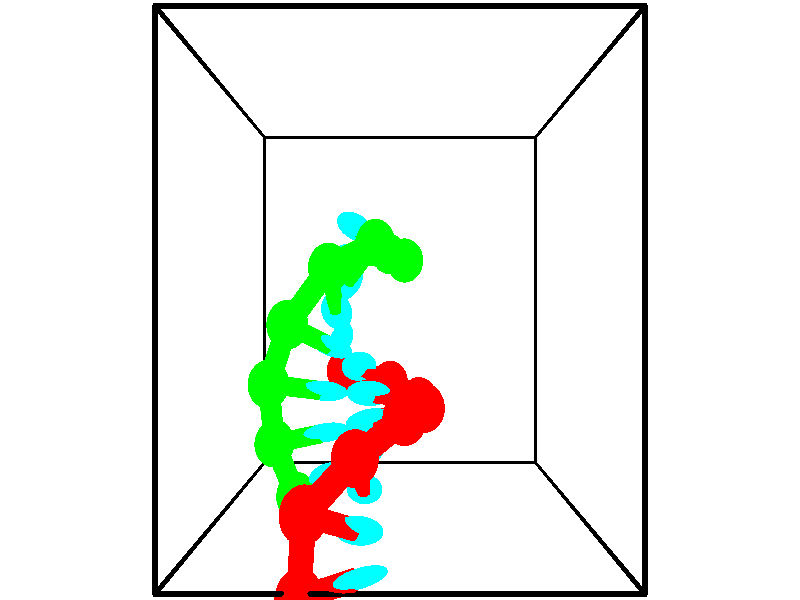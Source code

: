 // switches for output
#declare DRAW_BASES = 1; // possible values are 0, 1; only relevant for DNA ribbons
#declare DRAW_BASES_TYPE = 3; // possible values are 1, 2, 3; only relevant for DNA ribbons
#declare DRAW_FOG = 0; // set to 1 to enable fog

#include "colors.inc"

#include "transforms.inc"
background { rgb <1, 1, 1>}

#default {
   normal{
       ripples 0.25
       frequency 0.20
       turbulence 0.2
       lambda 5
   }
	finish {
		phong 0.1
		phong_size 40.
	}
}

// original window dimensions: 1024x640


// camera settings

camera {
	sky <-0, 1, 0>
	up <-0, 1, 0>
	right 1.6 * <1, 0, 0>
	location <2.5, 2.5, 11.1562>
	look_at <2.5, 2.5, 2.5>
	direction <0, 0, -8.6562>
	angle 67.0682
}


# declare cpy_camera_pos = <2.5, 2.5, 11.1562>;
# if (DRAW_FOG = 1)
fog {
	fog_type 2
	up vnormalize(cpy_camera_pos)
	color rgbt<1,1,1,0.3>
	distance 1e-5
	fog_alt 3e-3
	fog_offset 4
}
# end


// LIGHTS

# declare lum = 6;
global_settings {
	ambient_light rgb lum * <0.05, 0.05, 0.05>
	max_trace_level 15
}# declare cpy_direct_light_amount = 0.25;
light_source
{	1000 * <-1, -1, 1>,
	rgb lum * cpy_direct_light_amount
	parallel
}

light_source
{	1000 * <1, 1, -1>,
	rgb lum * cpy_direct_light_amount
	parallel
}

// strand 0

// nucleotide -1

// particle -1
sphere {
	<1.439567, -0.101996, 4.834101> 0.250000
	pigment { color rgbt <1,0,0,0> }
	no_shadow
}
cylinder {
	<1.810703, 0.025635, 4.911357>,  <2.033385, 0.102213, 4.957711>, 0.100000
	pigment { color rgbt <1,0,0,0> }
	no_shadow
}
cylinder {
	<1.810703, 0.025635, 4.911357>,  <1.439567, -0.101996, 4.834101>, 0.100000
	pigment { color rgbt <1,0,0,0> }
	no_shadow
}

// particle -1
sphere {
	<1.810703, 0.025635, 4.911357> 0.100000
	pigment { color rgbt <1,0,0,0> }
	no_shadow
}
sphere {
	0, 1
	scale<0.080000,0.200000,0.300000>
	matrix <-0.195868, 0.857516, -0.475712,
		-0.317410, 0.403554, 0.858135,
		0.927840, 0.319077, 0.193141,
		2.089055, 0.121358, 4.969299>
	pigment { color rgbt <0,1,1,0> }
	no_shadow
}
cylinder {
	<1.517963, 0.674733, 5.002123>,  <1.439567, -0.101996, 4.834101>, 0.130000
	pigment { color rgbt <1,0,0,0> }
	no_shadow
}

// nucleotide -1

// particle -1
sphere {
	<1.517963, 0.674733, 5.002123> 0.250000
	pigment { color rgbt <1,0,0,0> }
	no_shadow
}
cylinder {
	<1.825211, 0.529099, 4.791435>,  <2.009559, 0.441718, 4.665022>, 0.100000
	pigment { color rgbt <1,0,0,0> }
	no_shadow
}
cylinder {
	<1.825211, 0.529099, 4.791435>,  <1.517963, 0.674733, 5.002123>, 0.100000
	pigment { color rgbt <1,0,0,0> }
	no_shadow
}

// particle -1
sphere {
	<1.825211, 0.529099, 4.791435> 0.100000
	pigment { color rgbt <1,0,0,0> }
	no_shadow
}
sphere {
	0, 1
	scale<0.080000,0.200000,0.300000>
	matrix <-0.164469, 0.682819, -0.711834,
		0.618824, 0.633403, 0.464605,
		0.768119, -0.364087, -0.526720,
		2.055646, 0.419873, 4.633420>
	pigment { color rgbt <0,1,1,0> }
	no_shadow
}
cylinder {
	<2.028042, 1.120783, 4.846137>,  <1.517963, 0.674733, 5.002123>, 0.130000
	pigment { color rgbt <1,0,0,0> }
	no_shadow
}

// nucleotide -1

// particle -1
sphere {
	<2.028042, 1.120783, 4.846137> 0.250000
	pigment { color rgbt <1,0,0,0> }
	no_shadow
}
cylinder {
	<2.067852, 0.881477, 4.528099>,  <2.091738, 0.737894, 4.337276>, 0.100000
	pigment { color rgbt <1,0,0,0> }
	no_shadow
}
cylinder {
	<2.067852, 0.881477, 4.528099>,  <2.028042, 1.120783, 4.846137>, 0.100000
	pigment { color rgbt <1,0,0,0> }
	no_shadow
}

// particle -1
sphere {
	<2.067852, 0.881477, 4.528099> 0.100000
	pigment { color rgbt <1,0,0,0> }
	no_shadow
}
sphere {
	0, 1
	scale<0.080000,0.200000,0.300000>
	matrix <-0.087900, 0.790651, -0.605925,
		0.991145, 0.130194, 0.026102,
		0.099525, -0.598265, -0.795094,
		2.097709, 0.701998, 4.289571>
	pigment { color rgbt <0,1,1,0> }
	no_shadow
}
cylinder {
	<2.552205, 1.388728, 4.382052>,  <2.028042, 1.120783, 4.846137>, 0.130000
	pigment { color rgbt <1,0,0,0> }
	no_shadow
}

// nucleotide -1

// particle -1
sphere {
	<2.552205, 1.388728, 4.382052> 0.250000
	pigment { color rgbt <1,0,0,0> }
	no_shadow
}
cylinder {
	<2.282032, 1.167835, 4.186571>,  <2.119928, 1.035300, 4.069282>, 0.100000
	pigment { color rgbt <1,0,0,0> }
	no_shadow
}
cylinder {
	<2.282032, 1.167835, 4.186571>,  <2.552205, 1.388728, 4.382052>, 0.100000
	pigment { color rgbt <1,0,0,0> }
	no_shadow
}

// particle -1
sphere {
	<2.282032, 1.167835, 4.186571> 0.100000
	pigment { color rgbt <1,0,0,0> }
	no_shadow
}
sphere {
	0, 1
	scale<0.080000,0.200000,0.300000>
	matrix <-0.039724, 0.689005, -0.723668,
		0.736353, -0.469374, -0.487312,
		-0.675431, -0.552232, -0.488705,
		2.079402, 1.002166, 4.039960>
	pigment { color rgbt <0,1,1,0> }
	no_shadow
}
cylinder {
	<2.797601, 1.401141, 3.779123>,  <2.552205, 1.388728, 4.382052>, 0.130000
	pigment { color rgbt <1,0,0,0> }
	no_shadow
}

// nucleotide -1

// particle -1
sphere {
	<2.797601, 1.401141, 3.779123> 0.250000
	pigment { color rgbt <1,0,0,0> }
	no_shadow
}
cylinder {
	<2.410881, 1.315674, 3.723057>,  <2.178849, 1.264394, 3.689417>, 0.100000
	pigment { color rgbt <1,0,0,0> }
	no_shadow
}
cylinder {
	<2.410881, 1.315674, 3.723057>,  <2.797601, 1.401141, 3.779123>, 0.100000
	pigment { color rgbt <1,0,0,0> }
	no_shadow
}

// particle -1
sphere {
	<2.410881, 1.315674, 3.723057> 0.100000
	pigment { color rgbt <1,0,0,0> }
	no_shadow
}
sphere {
	0, 1
	scale<0.080000,0.200000,0.300000>
	matrix <-0.079800, 0.773521, -0.628727,
		0.242759, -0.596667, -0.764889,
		-0.966799, -0.213667, -0.140165,
		2.120842, 1.251574, 3.681007>
	pigment { color rgbt <0,1,1,0> }
	no_shadow
}
cylinder {
	<2.753074, 1.386521, 3.062413>,  <2.797601, 1.401141, 3.779123>, 0.130000
	pigment { color rgbt <1,0,0,0> }
	no_shadow
}

// nucleotide -1

// particle -1
sphere {
	<2.753074, 1.386521, 3.062413> 0.250000
	pigment { color rgbt <1,0,0,0> }
	no_shadow
}
cylinder {
	<2.378151, 1.442284, 3.190176>,  <2.153197, 1.475741, 3.266834>, 0.100000
	pigment { color rgbt <1,0,0,0> }
	no_shadow
}
cylinder {
	<2.378151, 1.442284, 3.190176>,  <2.753074, 1.386521, 3.062413>, 0.100000
	pigment { color rgbt <1,0,0,0> }
	no_shadow
}

// particle -1
sphere {
	<2.378151, 1.442284, 3.190176> 0.100000
	pigment { color rgbt <1,0,0,0> }
	no_shadow
}
sphere {
	0, 1
	scale<0.080000,0.200000,0.300000>
	matrix <-0.123905, 0.723326, -0.679299,
		-0.325736, -0.676288, -0.660705,
		-0.937307, 0.139408, 0.319409,
		2.096959, 1.484106, 3.285999>
	pigment { color rgbt <0,1,1,0> }
	no_shadow
}
cylinder {
	<2.361351, 1.520450, 2.471761>,  <2.753074, 1.386521, 3.062413>, 0.130000
	pigment { color rgbt <1,0,0,0> }
	no_shadow
}

// nucleotide -1

// particle -1
sphere {
	<2.361351, 1.520450, 2.471761> 0.250000
	pigment { color rgbt <1,0,0,0> }
	no_shadow
}
cylinder {
	<2.126301, 1.651772, 2.767575>,  <1.985271, 1.730564, 2.945064>, 0.100000
	pigment { color rgbt <1,0,0,0> }
	no_shadow
}
cylinder {
	<2.126301, 1.651772, 2.767575>,  <2.361351, 1.520450, 2.471761>, 0.100000
	pigment { color rgbt <1,0,0,0> }
	no_shadow
}

// particle -1
sphere {
	<2.126301, 1.651772, 2.767575> 0.100000
	pigment { color rgbt <1,0,0,0> }
	no_shadow
}
sphere {
	0, 1
	scale<0.080000,0.200000,0.300000>
	matrix <-0.428631, 0.648900, -0.628652,
		-0.686274, -0.686400, -0.240589,
		-0.587626, 0.328303, 0.739536,
		1.950013, 1.750263, 2.989436>
	pigment { color rgbt <0,1,1,0> }
	no_shadow
}
cylinder {
	<1.670495, 1.631882, 2.250585>,  <2.361351, 1.520450, 2.471761>, 0.130000
	pigment { color rgbt <1,0,0,0> }
	no_shadow
}

// nucleotide -1

// particle -1
sphere {
	<1.670495, 1.631882, 2.250585> 0.250000
	pigment { color rgbt <1,0,0,0> }
	no_shadow
}
cylinder {
	<1.678726, 1.862228, 2.577499>,  <1.683665, 2.000436, 2.773648>, 0.100000
	pigment { color rgbt <1,0,0,0> }
	no_shadow
}
cylinder {
	<1.678726, 1.862228, 2.577499>,  <1.670495, 1.631882, 2.250585>, 0.100000
	pigment { color rgbt <1,0,0,0> }
	no_shadow
}

// particle -1
sphere {
	<1.678726, 1.862228, 2.577499> 0.100000
	pigment { color rgbt <1,0,0,0> }
	no_shadow
}
sphere {
	0, 1
	scale<0.080000,0.200000,0.300000>
	matrix <-0.631600, 0.641170, -0.435871,
		-0.775021, -0.507228, 0.376910,
		0.020577, 0.575865, 0.817286,
		1.684899, 2.034988, 2.822685>
	pigment { color rgbt <0,1,1,0> }
	no_shadow
}
// strand 1

// nucleotide -1

// particle -1
sphere {
	<2.333797, 3.072900, 2.172205> 0.250000
	pigment { color rgbt <0,1,0,0> }
	no_shadow
}
cylinder {
	<2.067352, 3.237530, 2.421011>,  <1.907485, 3.336308, 2.570294>, 0.100000
	pigment { color rgbt <0,1,0,0> }
	no_shadow
}
cylinder {
	<2.067352, 3.237530, 2.421011>,  <2.333797, 3.072900, 2.172205>, 0.100000
	pigment { color rgbt <0,1,0,0> }
	no_shadow
}

// particle -1
sphere {
	<2.067352, 3.237530, 2.421011> 0.100000
	pigment { color rgbt <0,1,0,0> }
	no_shadow
}
sphere {
	0, 1
	scale<0.080000,0.200000,0.300000>
	matrix <0.016273, -0.825746, 0.563807,
		0.745674, 0.385681, 0.543342,
		-0.666112, 0.411574, 0.622014,
		1.867519, 3.361002, 2.607615>
	pigment { color rgbt <0,1,1,0> }
	no_shadow
}
cylinder {
	<2.564597, 2.947930, 2.933228>,  <2.333797, 3.072900, 2.172205>, 0.130000
	pigment { color rgbt <0,1,0,0> }
	no_shadow
}

// nucleotide -1

// particle -1
sphere {
	<2.564597, 2.947930, 2.933228> 0.250000
	pigment { color rgbt <0,1,0,0> }
	no_shadow
}
cylinder {
	<2.170067, 2.982800, 2.877279>,  <1.933349, 3.003721, 2.843710>, 0.100000
	pigment { color rgbt <0,1,0,0> }
	no_shadow
}
cylinder {
	<2.170067, 2.982800, 2.877279>,  <2.564597, 2.947930, 2.933228>, 0.100000
	pigment { color rgbt <0,1,0,0> }
	no_shadow
}

// particle -1
sphere {
	<2.170067, 2.982800, 2.877279> 0.100000
	pigment { color rgbt <0,1,0,0> }
	no_shadow
}
sphere {
	0, 1
	scale<0.080000,0.200000,0.300000>
	matrix <-0.148077, -0.841342, 0.519823,
		-0.072365, 0.533426, 0.842745,
		-0.986325, 0.087175, -0.139872,
		1.874169, 3.008952, 2.835318>
	pigment { color rgbt <0,1,1,0> }
	no_shadow
}
cylinder {
	<2.186931, 3.112500, 3.447351>,  <2.564597, 2.947930, 2.933228>, 0.130000
	pigment { color rgbt <0,1,0,0> }
	no_shadow
}

// nucleotide -1

// particle -1
sphere {
	<2.186931, 3.112500, 3.447351> 0.250000
	pigment { color rgbt <0,1,0,0> }
	no_shadow
}
cylinder {
	<1.946609, 2.866161, 3.243481>,  <1.802417, 2.718358, 3.121159>, 0.100000
	pigment { color rgbt <0,1,0,0> }
	no_shadow
}
cylinder {
	<1.946609, 2.866161, 3.243481>,  <2.186931, 3.112500, 3.447351>, 0.100000
	pigment { color rgbt <0,1,0,0> }
	no_shadow
}

// particle -1
sphere {
	<1.946609, 2.866161, 3.243481> 0.100000
	pigment { color rgbt <0,1,0,0> }
	no_shadow
}
sphere {
	0, 1
	scale<0.080000,0.200000,0.300000>
	matrix <0.128937, -0.703882, 0.698517,
		-0.788930, 0.353955, 0.502300,
		-0.600804, -0.615846, -0.509676,
		1.766369, 2.681407, 3.090578>
	pigment { color rgbt <0,1,1,0> }
	no_shadow
}
cylinder {
	<1.635542, 2.829276, 3.824111>,  <2.186931, 3.112500, 3.447351>, 0.130000
	pigment { color rgbt <0,1,0,0> }
	no_shadow
}

// nucleotide -1

// particle -1
sphere {
	<1.635542, 2.829276, 3.824111> 0.250000
	pigment { color rgbt <0,1,0,0> }
	no_shadow
}
cylinder {
	<1.658104, 2.569714, 3.520601>,  <1.671641, 2.413976, 3.338495>, 0.100000
	pigment { color rgbt <0,1,0,0> }
	no_shadow
}
cylinder {
	<1.658104, 2.569714, 3.520601>,  <1.635542, 2.829276, 3.824111>, 0.100000
	pigment { color rgbt <0,1,0,0> }
	no_shadow
}

// particle -1
sphere {
	<1.658104, 2.569714, 3.520601> 0.100000
	pigment { color rgbt <0,1,0,0> }
	no_shadow
}
sphere {
	0, 1
	scale<0.080000,0.200000,0.300000>
	matrix <-0.000760, -0.760012, 0.649909,
		-0.998408, -0.036081, -0.043362,
		0.056405, -0.648907, -0.758774,
		1.675025, 2.375041, 3.292969>
	pigment { color rgbt <0,1,1,0> }
	no_shadow
}
cylinder {
	<1.137832, 2.250831, 3.850229>,  <1.635542, 2.829276, 3.824111>, 0.130000
	pigment { color rgbt <0,1,0,0> }
	no_shadow
}

// nucleotide -1

// particle -1
sphere {
	<1.137832, 2.250831, 3.850229> 0.250000
	pigment { color rgbt <0,1,0,0> }
	no_shadow
}
cylinder {
	<1.418762, 2.107307, 3.604303>,  <1.587320, 2.021193, 3.456748>, 0.100000
	pigment { color rgbt <0,1,0,0> }
	no_shadow
}
cylinder {
	<1.418762, 2.107307, 3.604303>,  <1.137832, 2.250831, 3.850229>, 0.100000
	pigment { color rgbt <0,1,0,0> }
	no_shadow
}

// particle -1
sphere {
	<1.418762, 2.107307, 3.604303> 0.100000
	pigment { color rgbt <0,1,0,0> }
	no_shadow
}
sphere {
	0, 1
	scale<0.080000,0.200000,0.300000>
	matrix <-0.088685, -0.901050, 0.424551,
		-0.706310, -0.243648, -0.664651,
		0.702325, -0.358809, -0.614813,
		1.629460, 1.999665, 3.419859>
	pigment { color rgbt <0,1,1,0> }
	no_shadow
}
cylinder {
	<0.883758, 1.638079, 3.734237>,  <1.137832, 2.250831, 3.850229>, 0.130000
	pigment { color rgbt <0,1,0,0> }
	no_shadow
}

// nucleotide -1

// particle -1
sphere {
	<0.883758, 1.638079, 3.734237> 0.250000
	pigment { color rgbt <0,1,0,0> }
	no_shadow
}
cylinder {
	<1.260025, 1.581627, 3.610802>,  <1.485785, 1.547756, 3.536741>, 0.100000
	pigment { color rgbt <0,1,0,0> }
	no_shadow
}
cylinder {
	<1.260025, 1.581627, 3.610802>,  <0.883758, 1.638079, 3.734237>, 0.100000
	pigment { color rgbt <0,1,0,0> }
	no_shadow
}

// particle -1
sphere {
	<1.260025, 1.581627, 3.610802> 0.100000
	pigment { color rgbt <0,1,0,0> }
	no_shadow
}
sphere {
	0, 1
	scale<0.080000,0.200000,0.300000>
	matrix <0.023585, -0.880016, 0.474357,
		-0.338508, -0.453491, -0.824474,
		0.940668, -0.141129, -0.308588,
		1.542225, 1.539288, 3.518225>
	pigment { color rgbt <0,1,1,0> }
	no_shadow
}
cylinder {
	<0.895540, 0.971839, 3.438200>,  <0.883758, 1.638079, 3.734237>, 0.130000
	pigment { color rgbt <0,1,0,0> }
	no_shadow
}

// nucleotide -1

// particle -1
sphere {
	<0.895540, 0.971839, 3.438200> 0.250000
	pigment { color rgbt <0,1,0,0> }
	no_shadow
}
cylinder {
	<1.279892, 1.051189, 3.515512>,  <1.510503, 1.098799, 3.561900>, 0.100000
	pigment { color rgbt <0,1,0,0> }
	no_shadow
}
cylinder {
	<1.279892, 1.051189, 3.515512>,  <0.895540, 0.971839, 3.438200>, 0.100000
	pigment { color rgbt <0,1,0,0> }
	no_shadow
}

// particle -1
sphere {
	<1.279892, 1.051189, 3.515512> 0.100000
	pigment { color rgbt <0,1,0,0> }
	no_shadow
}
sphere {
	0, 1
	scale<0.080000,0.200000,0.300000>
	matrix <0.090240, -0.884005, 0.458684,
		0.261853, -0.423299, -0.867324,
		0.960879, 0.198375, 0.193281,
		1.568156, 1.110702, 3.573497>
	pigment { color rgbt <0,1,1,0> }
	no_shadow
}
cylinder {
	<1.147652, 0.383644, 3.316606>,  <0.895540, 0.971839, 3.438200>, 0.130000
	pigment { color rgbt <0,1,0,0> }
	no_shadow
}

// nucleotide -1

// particle -1
sphere {
	<1.147652, 0.383644, 3.316606> 0.250000
	pigment { color rgbt <0,1,0,0> }
	no_shadow
}
cylinder {
	<1.416931, 0.567993, 3.547915>,  <1.578499, 0.678603, 3.686700>, 0.100000
	pigment { color rgbt <0,1,0,0> }
	no_shadow
}
cylinder {
	<1.416931, 0.567993, 3.547915>,  <1.147652, 0.383644, 3.316606>, 0.100000
	pigment { color rgbt <0,1,0,0> }
	no_shadow
}

// particle -1
sphere {
	<1.416931, 0.567993, 3.547915> 0.100000
	pigment { color rgbt <0,1,0,0> }
	no_shadow
}
sphere {
	0, 1
	scale<0.080000,0.200000,0.300000>
	matrix <0.060419, -0.813685, 0.578157,
		0.736989, -0.354276, -0.575617,
		0.673199, 0.460874, 0.578273,
		1.618891, 0.706255, 3.721396>
	pigment { color rgbt <0,1,1,0> }
	no_shadow
}
// box output
cylinder {
	<0.000000, 0.000000, 0.000000>,  <5.000000, 0.000000, 0.000000>, 0.025000
	pigment { color rgbt <0,0,0,0> }
	no_shadow
}
cylinder {
	<0.000000, 0.000000, 0.000000>,  <0.000000, 5.000000, 0.000000>, 0.025000
	pigment { color rgbt <0,0,0,0> }
	no_shadow
}
cylinder {
	<0.000000, 0.000000, 0.000000>,  <0.000000, 0.000000, 5.000000>, 0.025000
	pigment { color rgbt <0,0,0,0> }
	no_shadow
}
cylinder {
	<5.000000, 5.000000, 5.000000>,  <0.000000, 5.000000, 5.000000>, 0.025000
	pigment { color rgbt <0,0,0,0> }
	no_shadow
}
cylinder {
	<5.000000, 5.000000, 5.000000>,  <5.000000, 0.000000, 5.000000>, 0.025000
	pigment { color rgbt <0,0,0,0> }
	no_shadow
}
cylinder {
	<5.000000, 5.000000, 5.000000>,  <5.000000, 5.000000, 0.000000>, 0.025000
	pigment { color rgbt <0,0,0,0> }
	no_shadow
}
cylinder {
	<0.000000, 0.000000, 5.000000>,  <0.000000, 5.000000, 5.000000>, 0.025000
	pigment { color rgbt <0,0,0,0> }
	no_shadow
}
cylinder {
	<0.000000, 0.000000, 5.000000>,  <5.000000, 0.000000, 5.000000>, 0.025000
	pigment { color rgbt <0,0,0,0> }
	no_shadow
}
cylinder {
	<5.000000, 5.000000, 0.000000>,  <0.000000, 5.000000, 0.000000>, 0.025000
	pigment { color rgbt <0,0,0,0> }
	no_shadow
}
cylinder {
	<5.000000, 5.000000, 0.000000>,  <5.000000, 0.000000, 0.000000>, 0.025000
	pigment { color rgbt <0,0,0,0> }
	no_shadow
}
cylinder {
	<5.000000, 0.000000, 5.000000>,  <5.000000, 0.000000, 0.000000>, 0.025000
	pigment { color rgbt <0,0,0,0> }
	no_shadow
}
cylinder {
	<0.000000, 5.000000, 0.000000>,  <0.000000, 5.000000, 5.000000>, 0.025000
	pigment { color rgbt <0,0,0,0> }
	no_shadow
}
// end of box output

